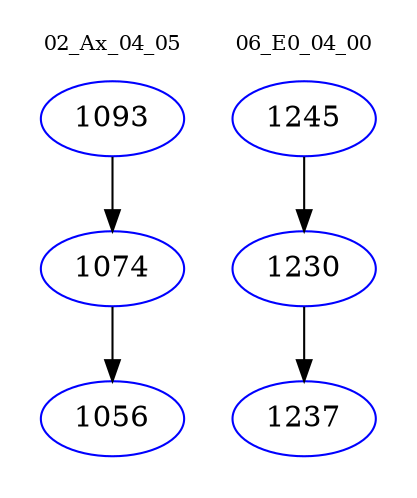 digraph{
subgraph cluster_0 {
color = white
label = "02_Ax_04_05";
fontsize=10;
T0_1093 [label="1093", color="blue"]
T0_1093 -> T0_1074 [color="black"]
T0_1074 [label="1074", color="blue"]
T0_1074 -> T0_1056 [color="black"]
T0_1056 [label="1056", color="blue"]
}
subgraph cluster_1 {
color = white
label = "06_E0_04_00";
fontsize=10;
T1_1245 [label="1245", color="blue"]
T1_1245 -> T1_1230 [color="black"]
T1_1230 [label="1230", color="blue"]
T1_1230 -> T1_1237 [color="black"]
T1_1237 [label="1237", color="blue"]
}
}
